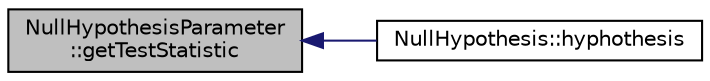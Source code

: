digraph "NullHypothesisParameter::getTestStatistic"
{
  bgcolor="transparent";
  edge [fontname="Helvetica",fontsize="10",labelfontname="Helvetica",labelfontsize="10"];
  node [fontname="Helvetica",fontsize="10",shape=record];
  rankdir="LR";
  Node17 [label="NullHypothesisParameter\l::getTestStatistic",height=0.2,width=0.4,color="black", fillcolor="grey75", style="filled", fontcolor="black"];
  Node17 -> Node18 [dir="back",color="midnightblue",fontsize="10",style="solid",fontname="Helvetica"];
  Node18 [label="NullHypothesis::hyphothesis",height=0.2,width=0.4,color="black",URL="$class_null_hypothesis.html#a174eefddec16be350423e01a3bb5025d",tooltip="가설검정을 수행합니다. "];
}

